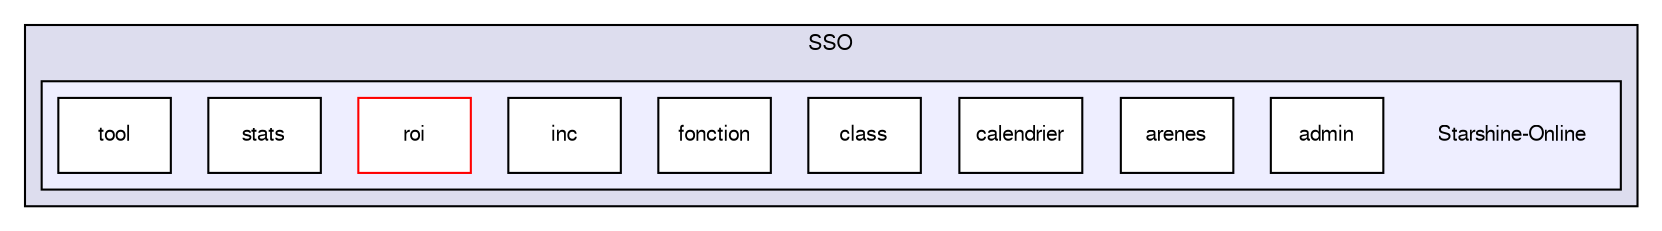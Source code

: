 digraph G {
  bgcolor=transparent;
  compound=true
  node [ fontsize="10", fontname="FreeSans"];
  edge [ labelfontsize="10", labelfontname="FreeSans"];
  subgraph clusterdir_7dc388f9038f92638199d907d7128f21 {
    graph [ bgcolor="#ddddee", pencolor="black", label="SSO" fontname="FreeSans", fontsize="10", URL="dir_7dc388f9038f92638199d907d7128f21.html"]
  subgraph clusterdir_fc4783848e8180fcf200063c2730ed60 {
    graph [ bgcolor="#eeeeff", pencolor="black", label="" URL="dir_fc4783848e8180fcf200063c2730ed60.html"];
    dir_fc4783848e8180fcf200063c2730ed60 [shape=plaintext label="Starshine-Online"];
    dir_81f431340f001808f7437e11f079aeaf [shape=box label="admin" color="black" fillcolor="white" style="filled" URL="dir_81f431340f001808f7437e11f079aeaf.html"];
    dir_c6e2e1b69421b2d6caa860affa76b69e [shape=box label="arenes" color="black" fillcolor="white" style="filled" URL="dir_c6e2e1b69421b2d6caa860affa76b69e.html"];
    dir_37760e82919b2023a6f7de8e525769d8 [shape=box label="calendrier" color="black" fillcolor="white" style="filled" URL="dir_37760e82919b2023a6f7de8e525769d8.html"];
    dir_f5d838f340d43bfc50a3622385abffeb [shape=box label="class" color="black" fillcolor="white" style="filled" URL="dir_f5d838f340d43bfc50a3622385abffeb.html"];
    dir_cda801ad7c170a4fe31ec4cfa0d95513 [shape=box label="fonction" color="black" fillcolor="white" style="filled" URL="dir_cda801ad7c170a4fe31ec4cfa0d95513.html"];
    dir_9e42c552e0e8fb254161789049822977 [shape=box label="inc" color="black" fillcolor="white" style="filled" URL="dir_9e42c552e0e8fb254161789049822977.html"];
    dir_46f62d392c1b8eae2b8138e60740e04f [shape=box label="roi" color="red" fillcolor="white" style="filled" URL="dir_46f62d392c1b8eae2b8138e60740e04f.html"];
    dir_58c8dd3b676f8a1bb04a71d6817568df [shape=box label="stats" color="black" fillcolor="white" style="filled" URL="dir_58c8dd3b676f8a1bb04a71d6817568df.html"];
    dir_a8c577b9d93d95f5e61b4d8510a3c2fa [shape=box label="tool" color="black" fillcolor="white" style="filled" URL="dir_a8c577b9d93d95f5e61b4d8510a3c2fa.html"];
  }
  }
}
